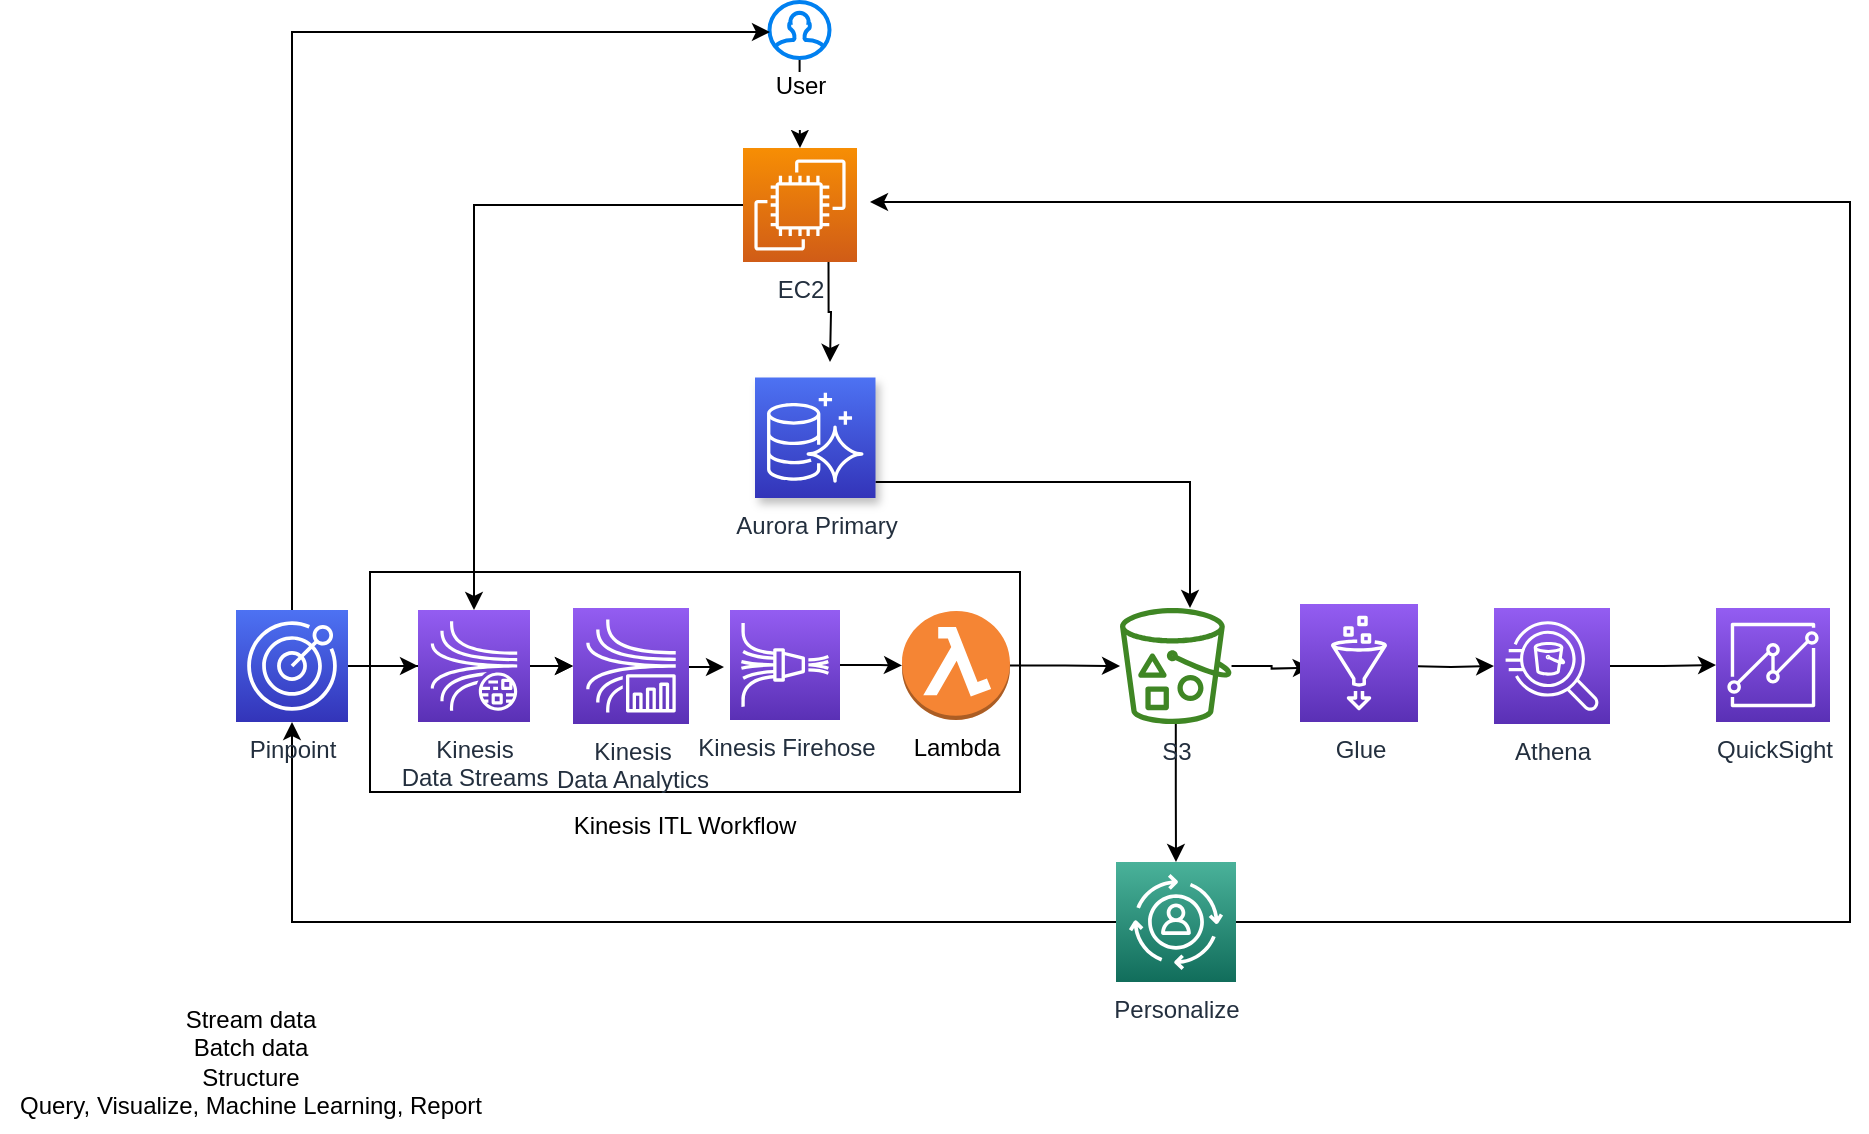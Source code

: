 <mxfile version="20.2.5" type="github" pages="2">
  <diagram id="FRSoBtHujyncFjuJLg8h" name="Page-1">
    <mxGraphModel dx="1820" dy="640" grid="1" gridSize="10" guides="1" tooltips="1" connect="1" arrows="1" fold="1" page="1" pageScale="1" pageWidth="850" pageHeight="1100" math="0" shadow="0">
      <root>
        <mxCell id="0" />
        <mxCell id="1" parent="0" />
        <mxCell id="eLN1chgJhoGsmXS2zDMO-10" value="" style="rounded=0;whiteSpace=wrap;html=1;" parent="1" vertex="1">
          <mxGeometry x="-40" y="605" width="325" height="110" as="geometry" />
        </mxCell>
        <mxCell id="eLN1chgJhoGsmXS2zDMO-13" value="" style="edgeStyle=orthogonalEdgeStyle;rounded=0;orthogonalLoop=1;jettySize=auto;html=1;" parent="1" source="N7xInEoGNkmSRCjMhbKC-26" target="N7xInEoGNkmSRCjMhbKC-16" edge="1">
          <mxGeometry relative="1" as="geometry" />
        </mxCell>
        <mxCell id="N7xInEoGNkmSRCjMhbKC-26" value="&lt;div&gt;User&lt;/div&gt;&lt;div&gt;&lt;br&gt;&lt;/div&gt;" style="html=1;verticalLabelPosition=bottom;align=center;labelBackgroundColor=#ffffff;verticalAlign=top;strokeWidth=2;strokeColor=#0080F0;shadow=0;dashed=0;shape=mxgraph.ios7.icons.user;" parent="1" vertex="1">
          <mxGeometry x="159.75" y="320" width="30" height="28" as="geometry" />
        </mxCell>
        <mxCell id="ELKnKtWJVJBziBPECU-l-7" value="" style="edgeStyle=orthogonalEdgeStyle;rounded=0;orthogonalLoop=1;jettySize=auto;html=1;" parent="1" source="N7xInEoGNkmSRCjMhbKC-78" edge="1">
          <mxGeometry relative="1" as="geometry">
            <mxPoint x="430.393" y="652.8" as="targetPoint" />
          </mxGeometry>
        </mxCell>
        <mxCell id="ELKnKtWJVJBziBPECU-l-8" value="" style="edgeStyle=orthogonalEdgeStyle;rounded=0;orthogonalLoop=1;jettySize=auto;html=1;" parent="1" source="N7xInEoGNkmSRCjMhbKC-78" target="kzWBI1e0YCosuCWZ6FZc-21" edge="1">
          <mxGeometry relative="1" as="geometry" />
        </mxCell>
        <mxCell id="N7xInEoGNkmSRCjMhbKC-78" value="&lt;div&gt;S3&lt;/div&gt;&lt;div&gt;&lt;br&gt;&lt;/div&gt;" style="sketch=0;outlineConnect=0;fontColor=#232F3E;gradientColor=none;fillColor=#3F8624;strokeColor=none;dashed=0;verticalLabelPosition=bottom;verticalAlign=top;align=center;html=1;fontSize=12;fontStyle=0;aspect=fixed;pointerEvents=1;shape=mxgraph.aws4.bucket_with_objects;shadow=0;" parent="1" vertex="1">
          <mxGeometry x="335" y="623" width="55.78" height="58" as="geometry" />
        </mxCell>
        <mxCell id="3JxnS5d0L0PRlOjddsI_-21" value="" style="edgeStyle=orthogonalEdgeStyle;rounded=0;orthogonalLoop=1;jettySize=auto;html=1;" parent="1" target="N7xInEoGNkmSRCjMhbKC-84" edge="1">
          <mxGeometry relative="1" as="geometry">
            <mxPoint x="477.963" y="652" as="sourcePoint" />
          </mxGeometry>
        </mxCell>
        <mxCell id="3JxnS5d0L0PRlOjddsI_-26" value="" style="edgeStyle=orthogonalEdgeStyle;rounded=0;orthogonalLoop=1;jettySize=auto;html=1;" parent="1" source="N7xInEoGNkmSRCjMhbKC-84" target="N7xInEoGNkmSRCjMhbKC-85" edge="1">
          <mxGeometry relative="1" as="geometry" />
        </mxCell>
        <mxCell id="N7xInEoGNkmSRCjMhbKC-84" value="Athena" style="sketch=0;points=[[0,0,0],[0.25,0,0],[0.5,0,0],[0.75,0,0],[1,0,0],[0,1,0],[0.25,1,0],[0.5,1,0],[0.75,1,0],[1,1,0],[0,0.25,0],[0,0.5,0],[0,0.75,0],[1,0.25,0],[1,0.5,0],[1,0.75,0]];outlineConnect=0;fontColor=#232F3E;gradientColor=#945DF2;gradientDirection=north;fillColor=#5A30B5;strokeColor=#ffffff;dashed=0;verticalLabelPosition=bottom;verticalAlign=top;align=center;html=1;fontSize=12;fontStyle=0;aspect=fixed;shape=mxgraph.aws4.resourceIcon;resIcon=mxgraph.aws4.athena;shadow=0;" parent="1" vertex="1">
          <mxGeometry x="522" y="623" width="58" height="58" as="geometry" />
        </mxCell>
        <mxCell id="N7xInEoGNkmSRCjMhbKC-85" value="&lt;div&gt;QuickSight&lt;/div&gt;&lt;div&gt;&lt;br&gt;&lt;/div&gt;" style="sketch=0;points=[[0,0,0],[0.25,0,0],[0.5,0,0],[0.75,0,0],[1,0,0],[0,1,0],[0.25,1,0],[0.5,1,0],[0.75,1,0],[1,1,0],[0,0.25,0],[0,0.5,0],[0,0.75,0],[1,0.25,0],[1,0.5,0],[1,0.75,0]];outlineConnect=0;fontColor=#232F3E;gradientColor=#945DF2;gradientDirection=north;fillColor=#5A30B5;strokeColor=#ffffff;dashed=0;verticalLabelPosition=bottom;verticalAlign=top;align=center;html=1;fontSize=12;fontStyle=0;aspect=fixed;shape=mxgraph.aws4.resourceIcon;resIcon=mxgraph.aws4.quicksight;shadow=0;" parent="1" vertex="1">
          <mxGeometry x="633" y="623" width="57" height="57" as="geometry" />
        </mxCell>
        <mxCell id="3JxnS5d0L0PRlOjddsI_-24" style="edgeStyle=orthogonalEdgeStyle;rounded=0;orthogonalLoop=1;jettySize=auto;html=1;" parent="1" source="kzWBI1e0YCosuCWZ6FZc-21" target="kzWBI1e0YCosuCWZ6FZc-22" edge="1">
          <mxGeometry relative="1" as="geometry" />
        </mxCell>
        <mxCell id="eLN1chgJhoGsmXS2zDMO-18" style="edgeStyle=orthogonalEdgeStyle;rounded=0;orthogonalLoop=1;jettySize=auto;html=1;" parent="1" source="kzWBI1e0YCosuCWZ6FZc-21" edge="1">
          <mxGeometry relative="1" as="geometry">
            <mxPoint x="210" y="420" as="targetPoint" />
            <Array as="points">
              <mxPoint x="700" y="780" />
              <mxPoint x="700" y="420" />
            </Array>
          </mxGeometry>
        </mxCell>
        <mxCell id="kzWBI1e0YCosuCWZ6FZc-21" value="Personalize" style="sketch=0;points=[[0,0,0],[0.25,0,0],[0.5,0,0],[0.75,0,0],[1,0,0],[0,1,0],[0.25,1,0],[0.5,1,0],[0.75,1,0],[1,1,0],[0,0.25,0],[0,0.5,0],[0,0.75,0],[1,0.25,0],[1,0.5,0],[1,0.75,0]];outlineConnect=0;fontColor=#232F3E;gradientColor=#4AB29A;gradientDirection=north;fillColor=#116D5B;strokeColor=#ffffff;dashed=0;verticalLabelPosition=bottom;verticalAlign=top;align=center;html=1;fontSize=12;fontStyle=0;aspect=fixed;shape=mxgraph.aws4.resourceIcon;resIcon=mxgraph.aws4.personalize;shadow=0;" parent="1" vertex="1">
          <mxGeometry x="333" y="750" width="60" height="60" as="geometry" />
        </mxCell>
        <mxCell id="eLN1chgJhoGsmXS2zDMO-19" style="edgeStyle=orthogonalEdgeStyle;rounded=0;orthogonalLoop=1;jettySize=auto;html=1;entryX=0.008;entryY=0.536;entryDx=0;entryDy=0;entryPerimeter=0;" parent="1" source="kzWBI1e0YCosuCWZ6FZc-22" target="N7xInEoGNkmSRCjMhbKC-26" edge="1">
          <mxGeometry relative="1" as="geometry">
            <Array as="points">
              <mxPoint x="-79" y="335" />
            </Array>
          </mxGeometry>
        </mxCell>
        <mxCell id="459_zvALMaoR9ND6ZmGh-2" value="" style="edgeStyle=orthogonalEdgeStyle;rounded=0;orthogonalLoop=1;jettySize=auto;html=1;" parent="1" source="kzWBI1e0YCosuCWZ6FZc-22" target="ELKnKtWJVJBziBPECU-l-3" edge="1">
          <mxGeometry relative="1" as="geometry" />
        </mxCell>
        <mxCell id="kzWBI1e0YCosuCWZ6FZc-22" value="Pinpoint" style="sketch=0;points=[[0,0,0],[0.25,0,0],[0.5,0,0],[0.75,0,0],[1,0,0],[0,1,0],[0.25,1,0],[0.5,1,0],[0.75,1,0],[1,1,0],[0,0.25,0],[0,0.5,0],[0,0.75,0],[1,0.25,0],[1,0.5,0],[1,0.75,0]];outlineConnect=0;fontColor=#232F3E;gradientColor=#4D72F3;gradientDirection=north;fillColor=#3334B9;strokeColor=#ffffff;dashed=0;verticalLabelPosition=bottom;verticalAlign=top;align=center;html=1;fontSize=12;fontStyle=0;aspect=fixed;shape=mxgraph.aws4.resourceIcon;resIcon=mxgraph.aws4.pinpoint;shadow=0;" parent="1" vertex="1">
          <mxGeometry x="-107" y="624" width="56" height="56" as="geometry" />
        </mxCell>
        <mxCell id="bzhvetLcgo5mrLud2nlG-22" style="edgeStyle=orthogonalEdgeStyle;rounded=0;orthogonalLoop=1;jettySize=auto;html=1;" parent="1" edge="1">
          <mxGeometry relative="1" as="geometry">
            <mxPoint x="106.53" y="652.5" as="sourcePoint" />
            <mxPoint x="137" y="652.5" as="targetPoint" />
          </mxGeometry>
        </mxCell>
        <mxCell id="bzhvetLcgo5mrLud2nlG-17" style="edgeStyle=orthogonalEdgeStyle;rounded=0;orthogonalLoop=1;jettySize=auto;html=1;" parent="1" source="N7xInEoGNkmSRCjMhbKC-37" target="N7xInEoGNkmSRCjMhbKC-78" edge="1">
          <mxGeometry relative="1" as="geometry">
            <Array as="points">
              <mxPoint x="370" y="560" />
            </Array>
          </mxGeometry>
        </mxCell>
        <mxCell id="eLN1chgJhoGsmXS2zDMO-2" value="&lt;div&gt;Kinesis Firehose&lt;/div&gt;&lt;div&gt;&lt;br&gt;&lt;/div&gt;" style="sketch=0;points=[[0,0,0],[0.25,0,0],[0.5,0,0],[0.75,0,0],[1,0,0],[0,1,0],[0.25,1,0],[0.5,1,0],[0.75,1,0],[1,1,0],[0,0.25,0],[0,0.5,0],[0,0.75,0],[1,0.25,0],[1,0.5,0],[1,0.75,0]];outlineConnect=0;fontColor=#232F3E;gradientColor=#945DF2;gradientDirection=north;fillColor=#5A30B5;strokeColor=#ffffff;dashed=0;verticalLabelPosition=bottom;verticalAlign=top;align=center;html=1;fontSize=12;fontStyle=0;aspect=fixed;shape=mxgraph.aws4.resourceIcon;resIcon=mxgraph.aws4.kinesis_data_firehose;" parent="1" vertex="1">
          <mxGeometry x="140" y="624" width="55" height="55" as="geometry" />
        </mxCell>
        <mxCell id="ELKnKtWJVJBziBPECU-l-4" value="" style="edgeStyle=orthogonalEdgeStyle;rounded=0;orthogonalLoop=1;jettySize=auto;html=1;" parent="1" source="eLN1chgJhoGsmXS2zDMO-3" target="ELKnKtWJVJBziBPECU-l-3" edge="1">
          <mxGeometry relative="1" as="geometry" />
        </mxCell>
        <mxCell id="459_zvALMaoR9ND6ZmGh-3" value="" style="edgeStyle=orthogonalEdgeStyle;rounded=0;orthogonalLoop=1;jettySize=auto;html=1;" parent="1" source="kzWBI1e0YCosuCWZ6FZc-22" target="eLN1chgJhoGsmXS2zDMO-3" edge="1">
          <mxGeometry relative="1" as="geometry" />
        </mxCell>
        <mxCell id="eLN1chgJhoGsmXS2zDMO-3" value="&lt;div&gt;Kinesis&lt;/div&gt;&lt;div&gt;Data Streams&lt;br&gt;&lt;/div&gt;" style="sketch=0;points=[[0,0,0],[0.25,0,0],[0.5,0,0],[0.75,0,0],[1,0,0],[0,1,0],[0.25,1,0],[0.5,1,0],[0.75,1,0],[1,1,0],[0,0.25,0],[0,0.5,0],[0,0.75,0],[1,0.25,0],[1,0.5,0],[1,0.75,0]];outlineConnect=0;fontColor=#232F3E;gradientColor=#945DF2;gradientDirection=north;fillColor=#5A30B5;strokeColor=#ffffff;dashed=0;verticalLabelPosition=bottom;verticalAlign=top;align=center;html=1;fontSize=12;fontStyle=0;aspect=fixed;shape=mxgraph.aws4.resourceIcon;resIcon=mxgraph.aws4.kinesis_data_streams;" parent="1" vertex="1">
          <mxGeometry x="-16" y="624" width="56" height="56" as="geometry" />
        </mxCell>
        <mxCell id="eLN1chgJhoGsmXS2zDMO-6" value="" style="edgeStyle=orthogonalEdgeStyle;rounded=0;orthogonalLoop=1;jettySize=auto;html=1;" parent="1" source="eLN1chgJhoGsmXS2zDMO-2" target="eLN1chgJhoGsmXS2zDMO-4" edge="1">
          <mxGeometry relative="1" as="geometry" />
        </mxCell>
        <mxCell id="eLN1chgJhoGsmXS2zDMO-7" value="" style="edgeStyle=orthogonalEdgeStyle;rounded=0;orthogonalLoop=1;jettySize=auto;html=1;" parent="1" source="eLN1chgJhoGsmXS2zDMO-4" target="N7xInEoGNkmSRCjMhbKC-78" edge="1">
          <mxGeometry relative="1" as="geometry" />
        </mxCell>
        <mxCell id="eLN1chgJhoGsmXS2zDMO-4" value="Lambda" style="outlineConnect=0;dashed=0;verticalLabelPosition=bottom;verticalAlign=top;align=center;html=1;shape=mxgraph.aws3.lambda_function;fillColor=#F58534;gradientColor=none;" parent="1" vertex="1">
          <mxGeometry x="226" y="624.5" width="54" height="54.5" as="geometry" />
        </mxCell>
        <mxCell id="N7xInEoGNkmSRCjMhbKC-37" value="&lt;div&gt;Aurora Primary&lt;/div&gt;&lt;div&gt;&lt;br&gt;&lt;/div&gt;" style="sketch=0;points=[[0,0,0],[0.25,0,0],[0.5,0,0],[0.75,0,0],[1,0,0],[0,1,0],[0.25,1,0],[0.5,1,0],[0.75,1,0],[1,1,0],[0,0.25,0],[0,0.5,0],[0,0.75,0],[1,0.25,0],[1,0.5,0],[1,0.75,0]];outlineConnect=0;fontColor=#232F3E;gradientColor=#4D72F3;gradientDirection=north;fillColor=#3334B9;strokeColor=#ffffff;dashed=0;verticalLabelPosition=bottom;verticalAlign=top;align=center;html=1;fontSize=12;fontStyle=0;aspect=fixed;shape=mxgraph.aws4.resourceIcon;resIcon=mxgraph.aws4.aurora;shadow=1;" parent="1" vertex="1">
          <mxGeometry x="152.5" y="507.75" width="60.25" height="60.25" as="geometry" />
        </mxCell>
        <mxCell id="N7xInEoGNkmSRCjMhbKC-79" style="rounded=0;orthogonalLoop=1;jettySize=auto;html=1;edgeStyle=orthogonalEdgeStyle;exitX=0.75;exitY=1;exitDx=0;exitDy=0;exitPerimeter=0;" parent="1" source="N7xInEoGNkmSRCjMhbKC-16" edge="1">
          <mxGeometry relative="1" as="geometry">
            <mxPoint x="190" y="500" as="targetPoint" />
          </mxGeometry>
        </mxCell>
        <mxCell id="eLN1chgJhoGsmXS2zDMO-11" value="Kinesis ITL Workflow" style="text;html=1;align=center;verticalAlign=middle;resizable=0;points=[];autosize=1;strokeColor=none;fillColor=none;" parent="1" vertex="1">
          <mxGeometry x="47" y="717" width="140" height="30" as="geometry" />
        </mxCell>
        <mxCell id="eLN1chgJhoGsmXS2zDMO-12" style="edgeStyle=orthogonalEdgeStyle;rounded=0;orthogonalLoop=1;jettySize=auto;html=1;entryX=0.5;entryY=0;entryDx=0;entryDy=0;entryPerimeter=0;" parent="1" source="N7xInEoGNkmSRCjMhbKC-16" target="eLN1chgJhoGsmXS2zDMO-3" edge="1">
          <mxGeometry relative="1" as="geometry" />
        </mxCell>
        <mxCell id="N7xInEoGNkmSRCjMhbKC-16" value="EC2 " style="sketch=0;points=[[0,0,0],[0.25,0,0],[0.5,0,0],[0.75,0,0],[1,0,0],[0,1,0],[0.25,1,0],[0.5,1,0],[0.75,1,0],[1,1,0],[0,0.25,0],[0,0.5,0],[0,0.75,0],[1,0.25,0],[1,0.5,0],[1,0.75,0]];outlineConnect=0;fontColor=#232F3E;gradientColor=#F78E04;gradientDirection=north;fillColor=#D05C17;strokeColor=#ffffff;dashed=0;verticalLabelPosition=bottom;verticalAlign=top;align=center;html=1;fontSize=12;fontStyle=0;aspect=fixed;shape=mxgraph.aws4.resourceIcon;resIcon=mxgraph.aws4.ec2;" parent="1" vertex="1">
          <mxGeometry x="146.5" y="393" width="57" height="57" as="geometry" />
        </mxCell>
        <mxCell id="ELKnKtWJVJBziBPECU-l-3" value="&lt;div&gt;Kinesis&lt;/div&gt;&lt;div&gt;Data Analytics&lt;br&gt;&lt;/div&gt;" style="sketch=0;points=[[0,0,0],[0.25,0,0],[0.5,0,0],[0.75,0,0],[1,0,0],[0,1,0],[0.25,1,0],[0.5,1,0],[0.75,1,0],[1,1,0],[0,0.25,0],[0,0.5,0],[0,0.75,0],[1,0.25,0],[1,0.5,0],[1,0.75,0]];outlineConnect=0;fontColor=#232F3E;gradientColor=#945DF2;gradientDirection=north;fillColor=#5A30B5;strokeColor=#ffffff;dashed=0;verticalLabelPosition=bottom;verticalAlign=top;align=center;html=1;fontSize=12;fontStyle=0;aspect=fixed;shape=mxgraph.aws4.resourceIcon;resIcon=mxgraph.aws4.kinesis_data_analytics;" parent="1" vertex="1">
          <mxGeometry x="61.5" y="623" width="58" height="58" as="geometry" />
        </mxCell>
        <mxCell id="459_zvALMaoR9ND6ZmGh-1" value="Glue" style="sketch=0;points=[[0,0,0],[0.25,0,0],[0.5,0,0],[0.75,0,0],[1,0,0],[0,1,0],[0.25,1,0],[0.5,1,0],[0.75,1,0],[1,1,0],[0,0.25,0],[0,0.5,0],[0,0.75,0],[1,0.25,0],[1,0.5,0],[1,0.75,0]];outlineConnect=0;fontColor=#232F3E;gradientColor=#945DF2;gradientDirection=north;fillColor=#5A30B5;strokeColor=#ffffff;dashed=0;verticalLabelPosition=bottom;verticalAlign=top;align=center;html=1;fontSize=12;fontStyle=0;aspect=fixed;shape=mxgraph.aws4.resourceIcon;resIcon=mxgraph.aws4.glue;" parent="1" vertex="1">
          <mxGeometry x="425" y="621" width="59" height="59" as="geometry" />
        </mxCell>
        <mxCell id="qLaMvxe0kZWBhtBSM27E-2" value="&lt;div&gt;Stream data &lt;br&gt;&lt;/div&gt;&lt;div&gt;Batch data&lt;/div&gt;&lt;div&gt;Structure&lt;/div&gt;&lt;div&gt;Query, Visualize, Machine Learning, Report&lt;br&gt;&lt;/div&gt;" style="text;html=1;align=center;verticalAlign=middle;resizable=0;points=[];autosize=1;strokeColor=none;fillColor=none;" vertex="1" parent="1">
          <mxGeometry x="-225" y="815" width="250" height="70" as="geometry" />
        </mxCell>
      </root>
    </mxGraphModel>
  </diagram>
  <diagram id="t7Q19gO0SFo-g30Y7JVv" name="Page-2">
    <mxGraphModel dx="1820" dy="640" grid="1" gridSize="10" guides="1" tooltips="1" connect="1" arrows="1" fold="1" page="1" pageScale="1" pageWidth="850" pageHeight="1100" math="0" shadow="0">
      <root>
        <mxCell id="0" />
        <mxCell id="1" parent="0" />
        <mxCell id="KKD5ZWP2EROIvAaSfn_G-23" value="" style="rounded=1;whiteSpace=wrap;html=1;strokeColor=#0000FF;" vertex="1" parent="1">
          <mxGeometry x="350" y="230" width="120" height="60" as="geometry" />
        </mxCell>
        <mxCell id="KKD5ZWP2EROIvAaSfn_G-24" value="" style="edgeStyle=orthogonalEdgeStyle;rounded=0;orthogonalLoop=1;jettySize=auto;html=1;" edge="1" parent="1" source="KKD5ZWP2EROIvAaSfn_G-1" target="KKD5ZWP2EROIvAaSfn_G-19">
          <mxGeometry relative="1" as="geometry" />
        </mxCell>
        <mxCell id="KKD5ZWP2EROIvAaSfn_G-1" value="&lt;div&gt;Spark- &lt;br&gt;&lt;/div&gt;&lt;div&gt;real time analytics and ML using in memory RDD&lt;/div&gt;" style="shape=image;html=1;verticalAlign=top;verticalLabelPosition=bottom;labelBackgroundColor=#ffffff;imageAspect=0;aspect=fixed;image=https://cdn2.iconfinder.com/data/icons/vivid/48/thunder-128.png" vertex="1" parent="1">
          <mxGeometry x="375" y="100" width="70" height="70" as="geometry" />
        </mxCell>
        <mxCell id="KKD5ZWP2EROIvAaSfn_G-4" style="edgeStyle=orthogonalEdgeStyle;rounded=0;orthogonalLoop=1;jettySize=auto;html=1;" edge="1" parent="1" source="KKD5ZWP2EROIvAaSfn_G-3">
          <mxGeometry relative="1" as="geometry">
            <mxPoint x="450" y="275" as="targetPoint" />
          </mxGeometry>
        </mxCell>
        <mxCell id="KKD5ZWP2EROIvAaSfn_G-3" value="Sqoop brings in SQL database to Hadoop" style="aspect=fixed;perimeter=ellipsePerimeter;html=1;align=center;shadow=0;dashed=0;spacingTop=3;image;image=img/lib/active_directory/sql_server.svg;" vertex="1" parent="1">
          <mxGeometry x="640" y="250" width="38.5" height="50" as="geometry" />
        </mxCell>
        <mxCell id="KKD5ZWP2EROIvAaSfn_G-6" value="" style="edgeStyle=orthogonalEdgeStyle;rounded=0;orthogonalLoop=1;jettySize=auto;html=1;" edge="1" parent="1" source="KKD5ZWP2EROIvAaSfn_G-5">
          <mxGeometry relative="1" as="geometry">
            <mxPoint x="375" y="270" as="targetPoint" />
          </mxGeometry>
        </mxCell>
        <mxCell id="KKD5ZWP2EROIvAaSfn_G-5" value="Kafka for messaging in clusters" style="sketch=0;points=[[0,0,0],[0.25,0,0],[0.5,0,0],[0.75,0,0],[1,0,0],[0,1,0],[0.25,1,0],[0.5,1,0],[0.75,1,0],[1,1,0],[0,0.25,0],[0,0.5,0],[0,0.75,0],[1,0.25,0],[1,0.5,0],[1,0.75,0]];outlineConnect=0;fontColor=#232F3E;gradientColor=#945DF2;gradientDirection=north;fillColor=#5A30B5;strokeColor=#ffffff;dashed=0;verticalLabelPosition=bottom;verticalAlign=top;align=center;html=1;fontSize=12;fontStyle=0;aspect=fixed;shape=mxgraph.aws4.resourceIcon;resIcon=mxgraph.aws4.managed_streaming_for_kafka;" vertex="1" parent="1">
          <mxGeometry x="180" y="240" width="59" height="59" as="geometry" />
        </mxCell>
        <mxCell id="KKD5ZWP2EROIvAaSfn_G-9" style="edgeStyle=orthogonalEdgeStyle;rounded=0;orthogonalLoop=1;jettySize=auto;html=1;" edge="1" parent="1" source="KKD5ZWP2EROIvAaSfn_G-7">
          <mxGeometry relative="1" as="geometry">
            <mxPoint x="380" y="300" as="targetPoint" />
            <Array as="points">
              <mxPoint x="240" y="330" />
              <mxPoint x="380" y="330" />
            </Array>
          </mxGeometry>
        </mxCell>
        <mxCell id="KKD5ZWP2EROIvAaSfn_G-7" value="&lt;div&gt;Pig &lt;br&gt;&lt;/div&gt;&lt;div&gt;for transforming unstructured data and querying&lt;br&gt;&lt;/div&gt;" style="shape=image;html=1;verticalAlign=top;verticalLabelPosition=bottom;labelBackgroundColor=#ffffff;imageAspect=0;aspect=fixed;image=https://cdn1.iconfinder.com/data/icons/DarkGlass_Reworked/128x128/apps/pig.png" vertex="1" parent="1">
          <mxGeometry x="180" y="350" width="100" height="100" as="geometry" />
        </mxCell>
        <mxCell id="KKD5ZWP2EROIvAaSfn_G-11" value="" style="edgeStyle=orthogonalEdgeStyle;rounded=0;orthogonalLoop=1;jettySize=auto;html=1;" edge="1" parent="1" source="KKD5ZWP2EROIvAaSfn_G-10">
          <mxGeometry relative="1" as="geometry">
            <mxPoint x="405" y="300" as="targetPoint" />
          </mxGeometry>
        </mxCell>
        <mxCell id="KKD5ZWP2EROIvAaSfn_G-10" value="Hive for structuring SQL data and querying" style="shape=image;html=1;verticalAlign=top;verticalLabelPosition=bottom;labelBackgroundColor=#ffffff;imageAspect=0;aspect=fixed;image=https://cdn2.iconfinder.com/data/icons/boxicons-regular-vol-2/24/bx-hive-128.png" vertex="1" parent="1">
          <mxGeometry x="355" y="360" width="80" height="80" as="geometry" />
        </mxCell>
        <mxCell id="KKD5ZWP2EROIvAaSfn_G-15" style="edgeStyle=orthogonalEdgeStyle;rounded=0;orthogonalLoop=1;jettySize=auto;html=1;" edge="1" parent="1" source="KKD5ZWP2EROIvAaSfn_G-12">
          <mxGeometry relative="1" as="geometry">
            <mxPoint x="450" y="330" as="targetPoint" />
            <Array as="points">
              <mxPoint x="450" y="350" />
            </Array>
          </mxGeometry>
        </mxCell>
        <mxCell id="KKD5ZWP2EROIvAaSfn_G-12" value="Flume-bring in log data" style="verticalLabelPosition=bottom;align=center;outlineConnect=0;dashed=0;html=1;verticalAlign=top;shape=mxgraph.pid.flow_sensors.flume;pointerEvents=1;" vertex="1" parent="1">
          <mxGeometry x="628.5" y="350" width="50" height="50" as="geometry" />
        </mxCell>
        <mxCell id="KKD5ZWP2EROIvAaSfn_G-13" value="&lt;div&gt;Ambari- &lt;br&gt;&lt;/div&gt;&lt;div&gt;administer Hadoop on the web&lt;/div&gt;" style="sketch=0;html=1;aspect=fixed;strokeColor=none;shadow=0;align=center;verticalAlign=top;fillColor=#F4AF20;shape=mxgraph.gcp2.check" vertex="1" parent="1">
          <mxGeometry x="100" y="40" width="100" height="80" as="geometry" />
        </mxCell>
        <mxCell id="KKD5ZWP2EROIvAaSfn_G-17" style="edgeStyle=orthogonalEdgeStyle;rounded=0;orthogonalLoop=1;jettySize=auto;html=1;" edge="1" parent="1" source="KKD5ZWP2EROIvAaSfn_G-16">
          <mxGeometry relative="1" as="geometry">
            <mxPoint x="450" y="250" as="targetPoint" />
            <Array as="points">
              <mxPoint x="610" y="240" />
              <mxPoint x="450" y="240" />
            </Array>
          </mxGeometry>
        </mxCell>
        <mxCell id="KKD5ZWP2EROIvAaSfn_G-16" value="Drill- to query for database" style="shape=image;html=1;verticalAlign=top;verticalLabelPosition=bottom;labelBackgroundColor=#ffffff;imageAspect=0;aspect=fixed;image=https://cdn2.iconfinder.com/data/icons/crystalproject/128x128/apps/package_utilities.png" vertex="1" parent="1">
          <mxGeometry x="570" y="110" width="80" height="80" as="geometry" />
        </mxCell>
        <mxCell id="KKD5ZWP2EROIvAaSfn_G-18" value="Hbase- real time modification of data before feeding to HDFS" style="shape=image;html=1;verticalAlign=top;verticalLabelPosition=bottom;labelBackgroundColor=#ffffff;imageAspect=0;aspect=fixed;image=https://cdn0.iconfinder.com/data/icons/phosphor-regular-vol-4/256/text-h-one-128.png" vertex="1" parent="1">
          <mxGeometry x="140" y="130" width="50" height="50" as="geometry" />
        </mxCell>
        <mxCell id="KKD5ZWP2EROIvAaSfn_G-19" value="Hadoop- uses YARN to EMR data in HDFS" style="shape=image;html=1;verticalAlign=top;verticalLabelPosition=bottom;labelBackgroundColor=#ffffff;imageAspect=0;aspect=fixed;image=https://cdn0.iconfinder.com/data/icons/phosphor-fill-vol-4/256/text-h-fill-128.png" vertex="1" parent="1">
          <mxGeometry x="380" y="230" width="60" height="60" as="geometry" />
        </mxCell>
        <mxCell id="KKD5ZWP2EROIvAaSfn_G-21" style="edgeStyle=orthogonalEdgeStyle;rounded=0;orthogonalLoop=1;jettySize=auto;html=1;" edge="1" parent="1" source="KKD5ZWP2EROIvAaSfn_G-20">
          <mxGeometry relative="1" as="geometry">
            <mxPoint x="440" y="340" as="targetPoint" />
            <Array as="points">
              <mxPoint x="440" y="440" />
            </Array>
          </mxGeometry>
        </mxCell>
        <mxCell id="KKD5ZWP2EROIvAaSfn_G-20" value="Mahout- for ML" style="shape=image;html=1;verticalAlign=top;verticalLabelPosition=bottom;labelBackgroundColor=#ffffff;imageAspect=0;aspect=fixed;image=https://cdn0.iconfinder.com/data/icons/eon-social-media-contact-info-2/32/medium_news_article_m-128.png" vertex="1" parent="1">
          <mxGeometry x="580" y="430" width="90" height="90" as="geometry" />
        </mxCell>
        <mxCell id="KKD5ZWP2EROIvAaSfn_G-22" value="Presto- honorable mention- sql processing of big data " style="shape=image;html=1;verticalAlign=top;verticalLabelPosition=bottom;labelBackgroundColor=#ffffff;imageAspect=0;aspect=fixed;image=https://cdn2.iconfinder.com/data/icons/font-awesome/1792/pinterest-p-128.png" vertex="1" parent="1">
          <mxGeometry x="60" y="530" width="80" height="80" as="geometry" />
        </mxCell>
      </root>
    </mxGraphModel>
  </diagram>
</mxfile>
